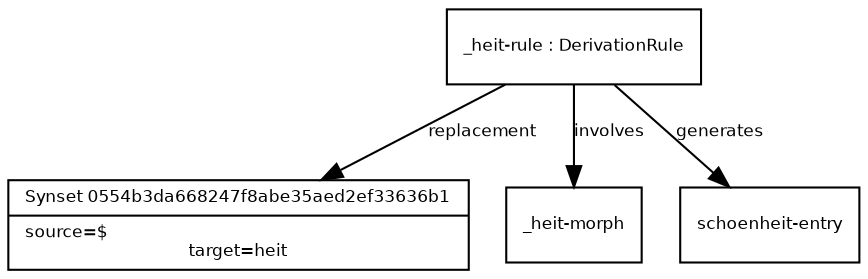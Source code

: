 digraph G {
  fontname = "Bitstream Vera Sans"
    fontsize = 8

    node [
      fontname = "Bitstream Vera Sans"
      fontsize = 8
      shape = "record"
    ]

    edge [
      fontname = "Bitstream Vera Sans"
      fontsize = 8
    ]
 
Synset0554b3da668247f8abe35aed2ef33636b1 [ label="{Synset 0554b3da668247f8abe35aed2ef33636b1|source=$\ltarget=heit}" ]
_heitrule -> Synset0554b3da668247f8abe35aed2ef33636b1 [ label="replacement" ] 
_heitmorph [ label="{_heit-morph}" ]
_heitrule -> _heitmorph [ label="involves" ] 
schoenheitentry [ label="{schoenheit-entry}" ]
_heitrule -> schoenheitentry [ label="generates" ] 
_heitrule [ label="{_heit-rule : DerivationRule}" ]
}
